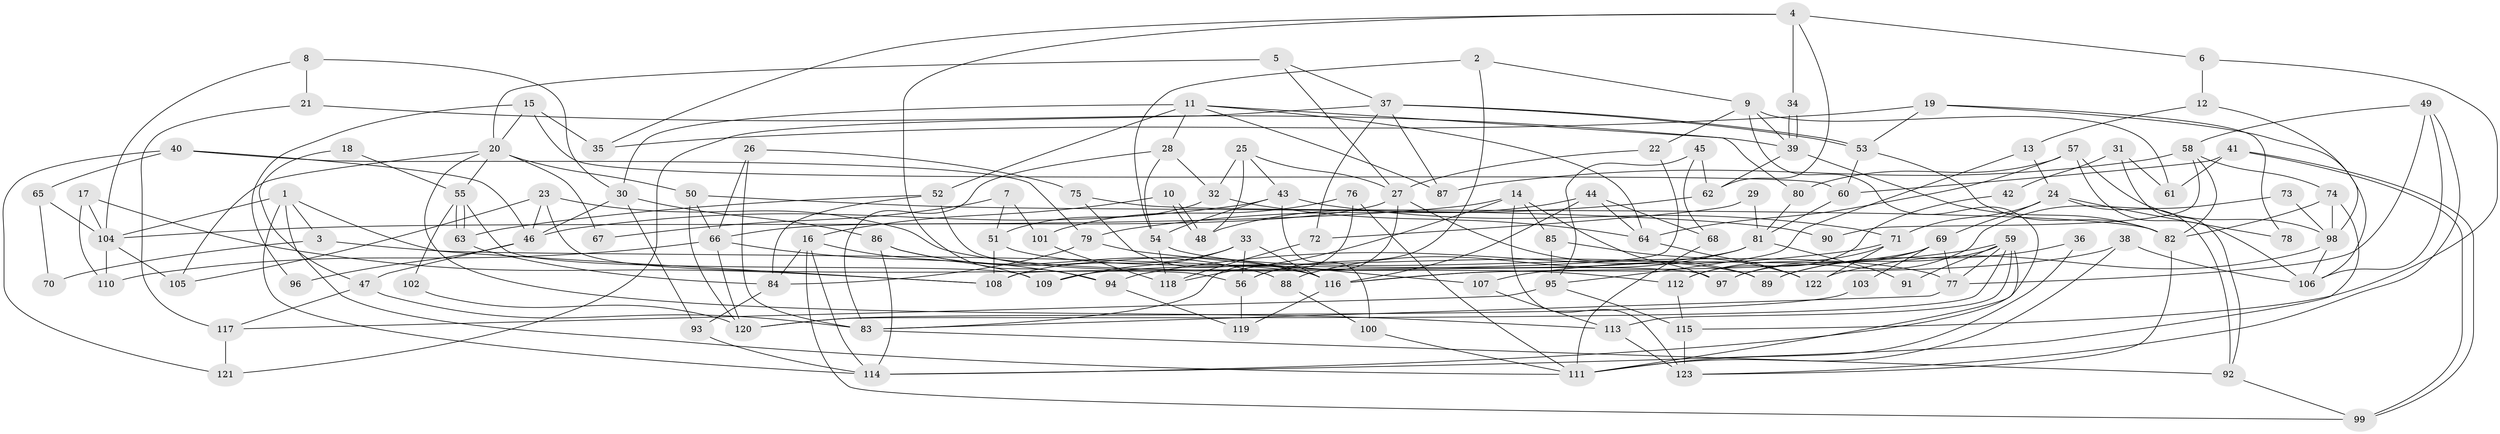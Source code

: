 // coarse degree distribution, {7: 0.0410958904109589, 5: 0.2191780821917808, 2: 0.1232876712328767, 6: 0.1780821917808219, 4: 0.1780821917808219, 3: 0.1780821917808219, 8: 0.0136986301369863, 10: 0.0273972602739726, 9: 0.0273972602739726, 12: 0.0136986301369863}
// Generated by graph-tools (version 1.1) at 2025/54/03/04/25 21:54:07]
// undirected, 123 vertices, 246 edges
graph export_dot {
graph [start="1"]
  node [color=gray90,style=filled];
  1;
  2;
  3;
  4;
  5;
  6;
  7;
  8;
  9;
  10;
  11;
  12;
  13;
  14;
  15;
  16;
  17;
  18;
  19;
  20;
  21;
  22;
  23;
  24;
  25;
  26;
  27;
  28;
  29;
  30;
  31;
  32;
  33;
  34;
  35;
  36;
  37;
  38;
  39;
  40;
  41;
  42;
  43;
  44;
  45;
  46;
  47;
  48;
  49;
  50;
  51;
  52;
  53;
  54;
  55;
  56;
  57;
  58;
  59;
  60;
  61;
  62;
  63;
  64;
  65;
  66;
  67;
  68;
  69;
  70;
  71;
  72;
  73;
  74;
  75;
  76;
  77;
  78;
  79;
  80;
  81;
  82;
  83;
  84;
  85;
  86;
  87;
  88;
  89;
  90;
  91;
  92;
  93;
  94;
  95;
  96;
  97;
  98;
  99;
  100;
  101;
  102;
  103;
  104;
  105;
  106;
  107;
  108;
  109;
  110;
  111;
  112;
  113;
  114;
  115;
  116;
  117;
  118;
  119;
  120;
  121;
  122;
  123;
  1 -- 114;
  1 -- 111;
  1 -- 3;
  1 -- 104;
  1 -- 108;
  2 -- 9;
  2 -- 56;
  2 -- 54;
  3 -- 116;
  3 -- 70;
  4 -- 94;
  4 -- 62;
  4 -- 6;
  4 -- 34;
  4 -- 35;
  5 -- 27;
  5 -- 20;
  5 -- 37;
  6 -- 115;
  6 -- 12;
  7 -- 101;
  7 -- 51;
  7 -- 67;
  8 -- 21;
  8 -- 104;
  8 -- 30;
  9 -- 22;
  9 -- 39;
  9 -- 61;
  9 -- 114;
  10 -- 16;
  10 -- 48;
  10 -- 48;
  11 -- 64;
  11 -- 30;
  11 -- 28;
  11 -- 52;
  11 -- 80;
  11 -- 87;
  12 -- 98;
  12 -- 13;
  13 -- 24;
  13 -- 95;
  14 -- 123;
  14 -- 97;
  14 -- 85;
  14 -- 104;
  14 -- 118;
  15 -- 35;
  15 -- 20;
  15 -- 60;
  15 -- 96;
  16 -- 84;
  16 -- 114;
  16 -- 99;
  16 -- 109;
  17 -- 108;
  17 -- 104;
  17 -- 110;
  18 -- 47;
  18 -- 55;
  19 -- 53;
  19 -- 106;
  19 -- 35;
  19 -- 78;
  20 -- 105;
  20 -- 113;
  20 -- 50;
  20 -- 55;
  20 -- 67;
  21 -- 39;
  21 -- 117;
  22 -- 108;
  22 -- 27;
  23 -- 112;
  23 -- 56;
  23 -- 46;
  23 -- 105;
  24 -- 71;
  24 -- 92;
  24 -- 69;
  24 -- 78;
  25 -- 32;
  25 -- 27;
  25 -- 43;
  25 -- 48;
  26 -- 75;
  26 -- 83;
  26 -- 66;
  27 -- 56;
  27 -- 66;
  27 -- 89;
  28 -- 54;
  28 -- 32;
  28 -- 83;
  29 -- 81;
  29 -- 72;
  30 -- 46;
  30 -- 86;
  30 -- 93;
  31 -- 92;
  31 -- 61;
  31 -- 42;
  32 -- 51;
  32 -- 64;
  33 -- 109;
  33 -- 116;
  33 -- 56;
  33 -- 108;
  34 -- 39;
  34 -- 39;
  36 -- 89;
  36 -- 111;
  37 -- 53;
  37 -- 53;
  37 -- 72;
  37 -- 87;
  37 -- 121;
  38 -- 111;
  38 -- 116;
  38 -- 106;
  39 -- 82;
  39 -- 62;
  40 -- 79;
  40 -- 46;
  40 -- 65;
  40 -- 121;
  41 -- 60;
  41 -- 99;
  41 -- 99;
  41 -- 61;
  42 -- 112;
  43 -- 54;
  43 -- 46;
  43 -- 71;
  43 -- 100;
  44 -- 64;
  44 -- 48;
  44 -- 68;
  44 -- 116;
  45 -- 62;
  45 -- 68;
  45 -- 95;
  46 -- 47;
  46 -- 96;
  47 -- 117;
  47 -- 83;
  49 -- 106;
  49 -- 58;
  49 -- 77;
  49 -- 123;
  50 -- 66;
  50 -- 90;
  50 -- 120;
  51 -- 89;
  51 -- 108;
  52 -- 63;
  52 -- 84;
  52 -- 97;
  53 -- 60;
  53 -- 82;
  54 -- 77;
  54 -- 118;
  55 -- 63;
  55 -- 63;
  55 -- 102;
  55 -- 109;
  56 -- 119;
  57 -- 98;
  57 -- 64;
  57 -- 80;
  57 -- 106;
  58 -- 87;
  58 -- 82;
  58 -- 74;
  58 -- 90;
  59 -- 77;
  59 -- 120;
  59 -- 89;
  59 -- 91;
  59 -- 107;
  59 -- 111;
  59 -- 113;
  60 -- 81;
  62 -- 79;
  63 -- 84;
  64 -- 122;
  65 -- 104;
  65 -- 70;
  66 -- 110;
  66 -- 94;
  66 -- 120;
  68 -- 111;
  69 -- 77;
  69 -- 97;
  69 -- 103;
  69 -- 116;
  71 -- 122;
  71 -- 94;
  71 -- 112;
  72 -- 118;
  73 -- 98;
  73 -- 97;
  74 -- 114;
  74 -- 82;
  74 -- 98;
  75 -- 82;
  75 -- 116;
  76 -- 111;
  76 -- 83;
  76 -- 101;
  77 -- 83;
  79 -- 107;
  79 -- 84;
  80 -- 81;
  81 -- 109;
  81 -- 88;
  81 -- 91;
  82 -- 123;
  83 -- 92;
  84 -- 93;
  85 -- 95;
  85 -- 122;
  86 -- 116;
  86 -- 88;
  86 -- 114;
  88 -- 100;
  92 -- 99;
  93 -- 114;
  94 -- 119;
  95 -- 115;
  95 -- 117;
  98 -- 106;
  98 -- 122;
  100 -- 111;
  101 -- 118;
  102 -- 120;
  103 -- 120;
  104 -- 105;
  104 -- 110;
  107 -- 113;
  112 -- 115;
  113 -- 123;
  115 -- 123;
  116 -- 119;
  117 -- 121;
}
